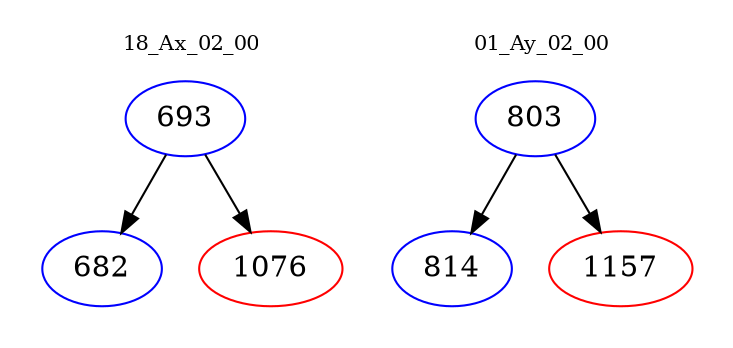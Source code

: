 digraph{
subgraph cluster_0 {
color = white
label = "18_Ax_02_00";
fontsize=10;
T0_693 [label="693", color="blue"]
T0_693 -> T0_682 [color="black"]
T0_682 [label="682", color="blue"]
T0_693 -> T0_1076 [color="black"]
T0_1076 [label="1076", color="red"]
}
subgraph cluster_1 {
color = white
label = "01_Ay_02_00";
fontsize=10;
T1_803 [label="803", color="blue"]
T1_803 -> T1_814 [color="black"]
T1_814 [label="814", color="blue"]
T1_803 -> T1_1157 [color="black"]
T1_1157 [label="1157", color="red"]
}
}
